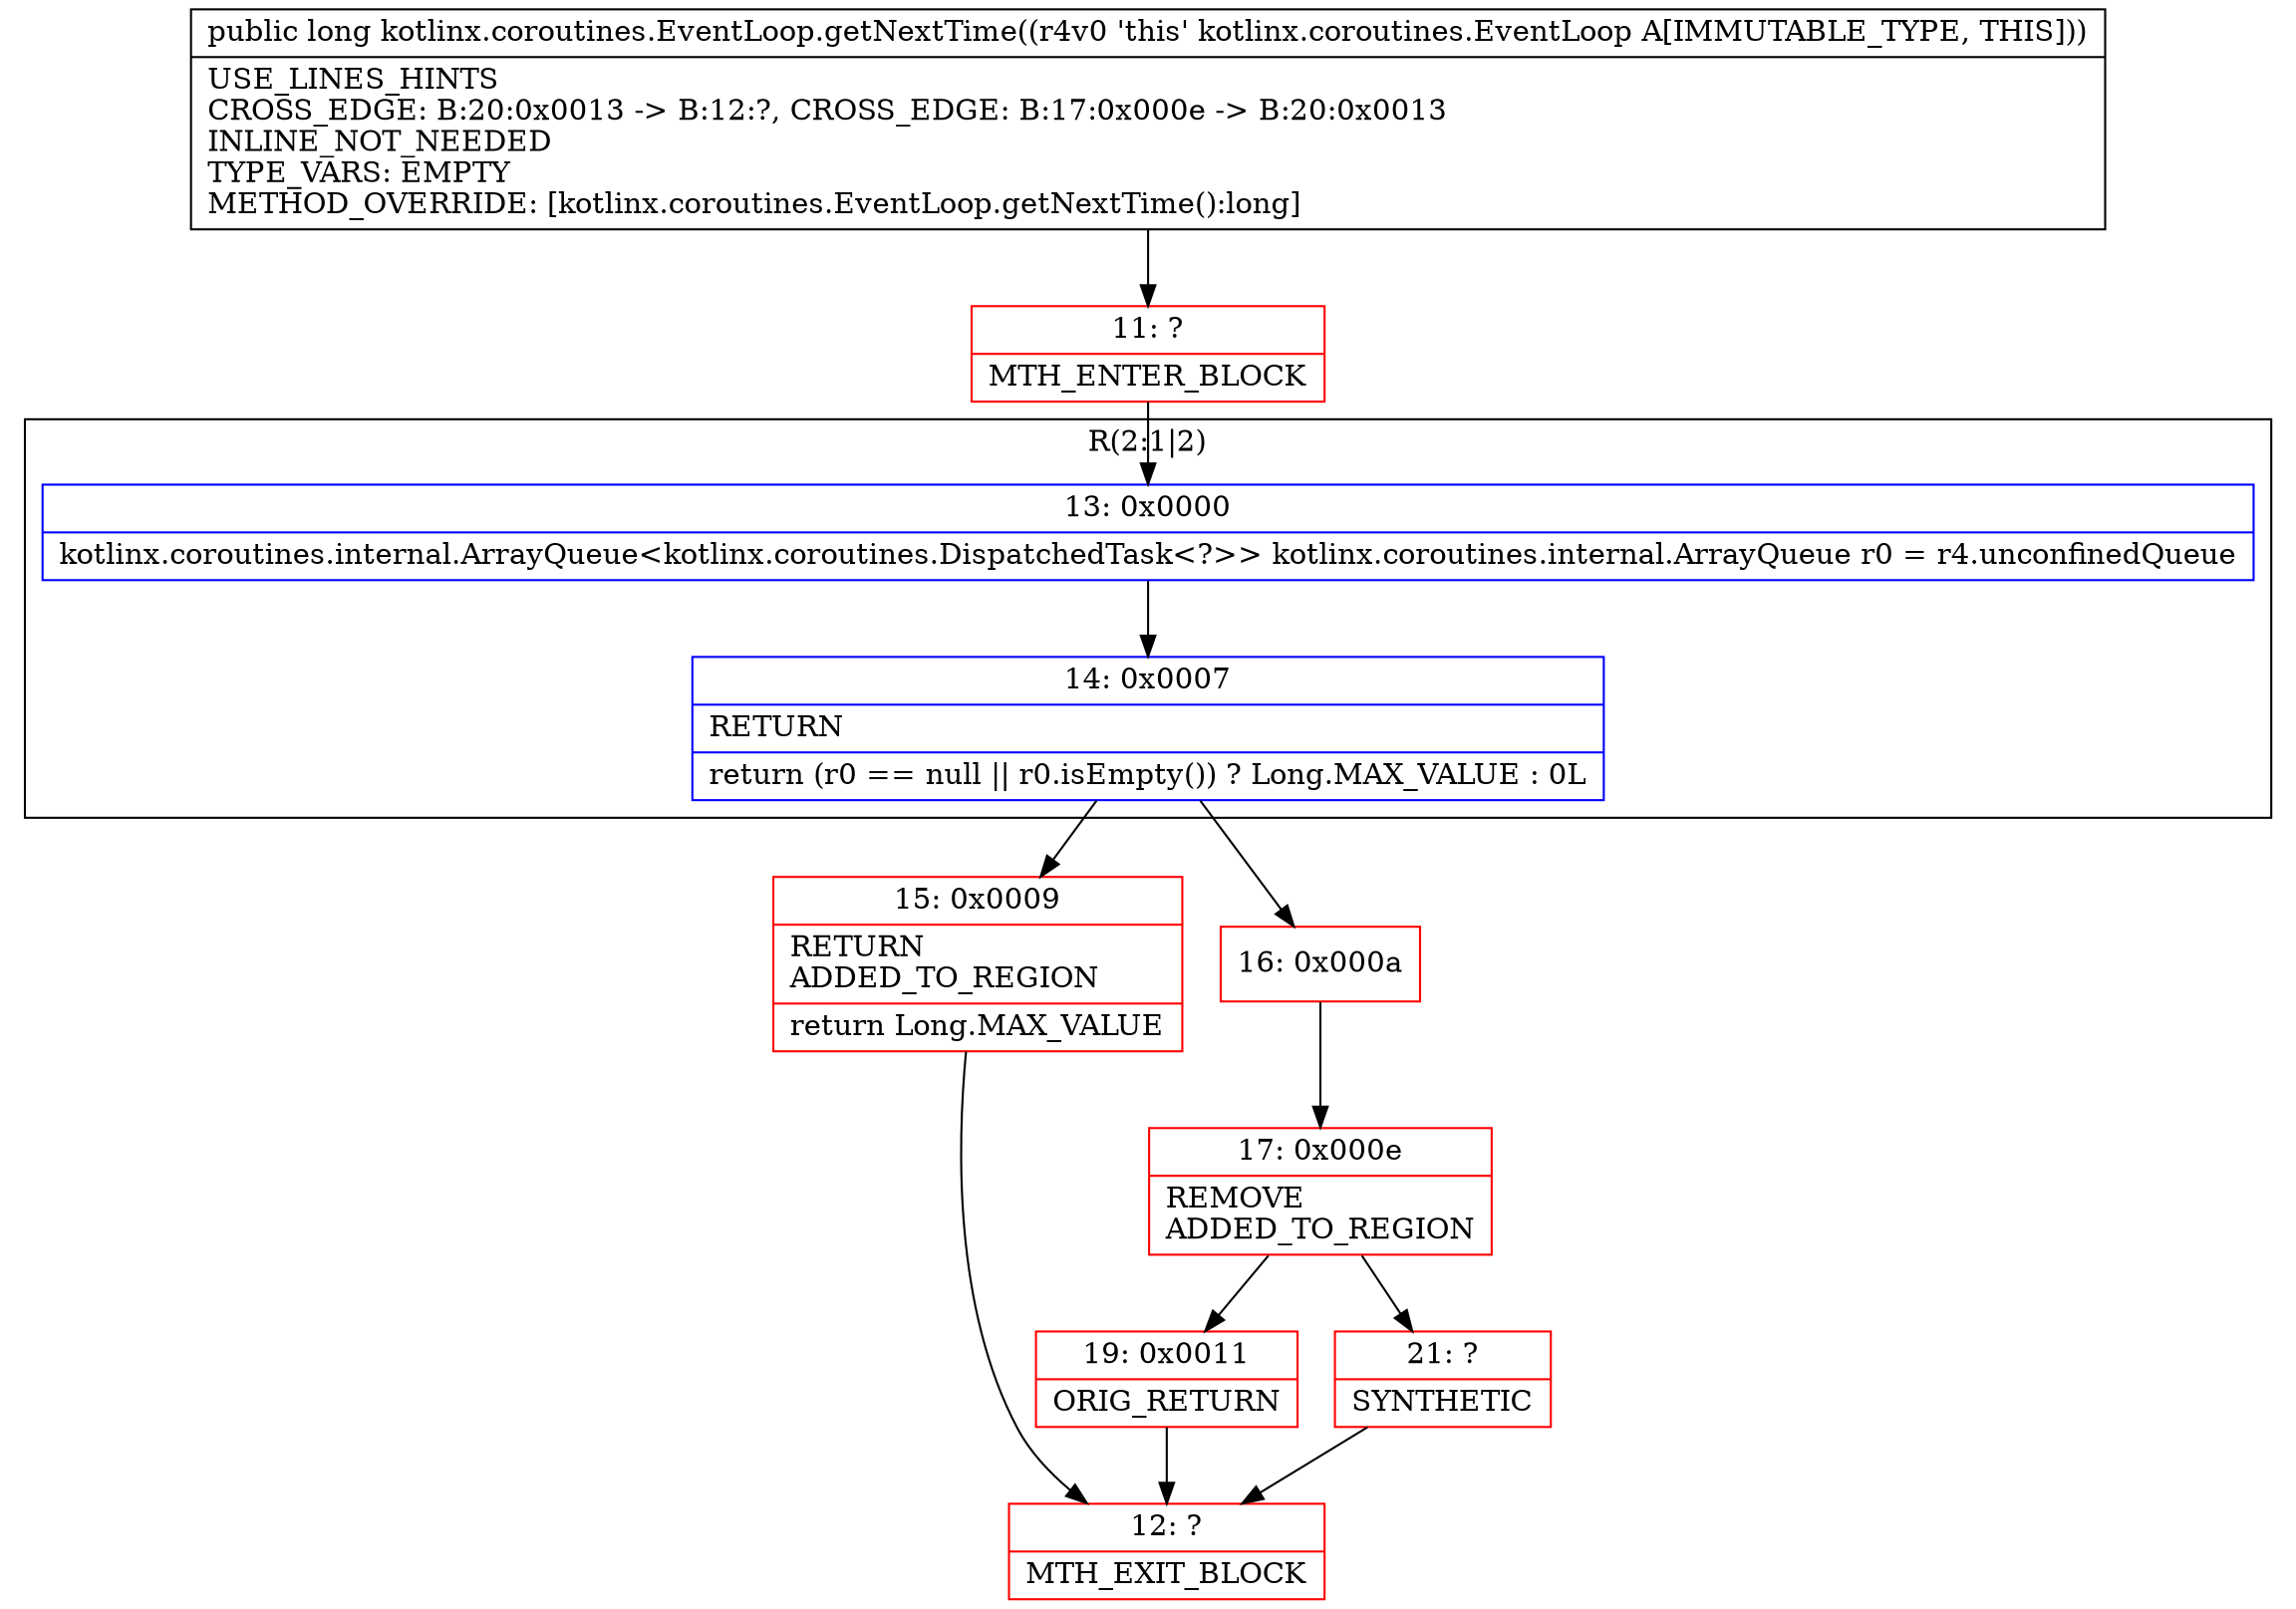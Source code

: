 digraph "CFG forkotlinx.coroutines.EventLoop.getNextTime()J" {
subgraph cluster_Region_2033788541 {
label = "R(2:1|2)";
node [shape=record,color=blue];
Node_13 [shape=record,label="{13\:\ 0x0000|kotlinx.coroutines.internal.ArrayQueue\<kotlinx.coroutines.DispatchedTask\<?\>\> kotlinx.coroutines.internal.ArrayQueue r0 = r4.unconfinedQueue\l}"];
Node_14 [shape=record,label="{14\:\ 0x0007|RETURN\l|return (r0 == null \|\| r0.isEmpty()) ? Long.MAX_VALUE : 0L\l}"];
}
Node_11 [shape=record,color=red,label="{11\:\ ?|MTH_ENTER_BLOCK\l}"];
Node_15 [shape=record,color=red,label="{15\:\ 0x0009|RETURN\lADDED_TO_REGION\l|return Long.MAX_VALUE\l}"];
Node_12 [shape=record,color=red,label="{12\:\ ?|MTH_EXIT_BLOCK\l}"];
Node_16 [shape=record,color=red,label="{16\:\ 0x000a}"];
Node_17 [shape=record,color=red,label="{17\:\ 0x000e|REMOVE\lADDED_TO_REGION\l}"];
Node_19 [shape=record,color=red,label="{19\:\ 0x0011|ORIG_RETURN\l}"];
Node_21 [shape=record,color=red,label="{21\:\ ?|SYNTHETIC\l}"];
MethodNode[shape=record,label="{public long kotlinx.coroutines.EventLoop.getNextTime((r4v0 'this' kotlinx.coroutines.EventLoop A[IMMUTABLE_TYPE, THIS]))  | USE_LINES_HINTS\lCROSS_EDGE: B:20:0x0013 \-\> B:12:?, CROSS_EDGE: B:17:0x000e \-\> B:20:0x0013\lINLINE_NOT_NEEDED\lTYPE_VARS: EMPTY\lMETHOD_OVERRIDE: [kotlinx.coroutines.EventLoop.getNextTime():long]\l}"];
MethodNode -> Node_11;Node_13 -> Node_14;
Node_14 -> Node_15;
Node_14 -> Node_16;
Node_11 -> Node_13;
Node_15 -> Node_12;
Node_16 -> Node_17;
Node_17 -> Node_19;
Node_17 -> Node_21;
Node_19 -> Node_12;
Node_21 -> Node_12;
}

